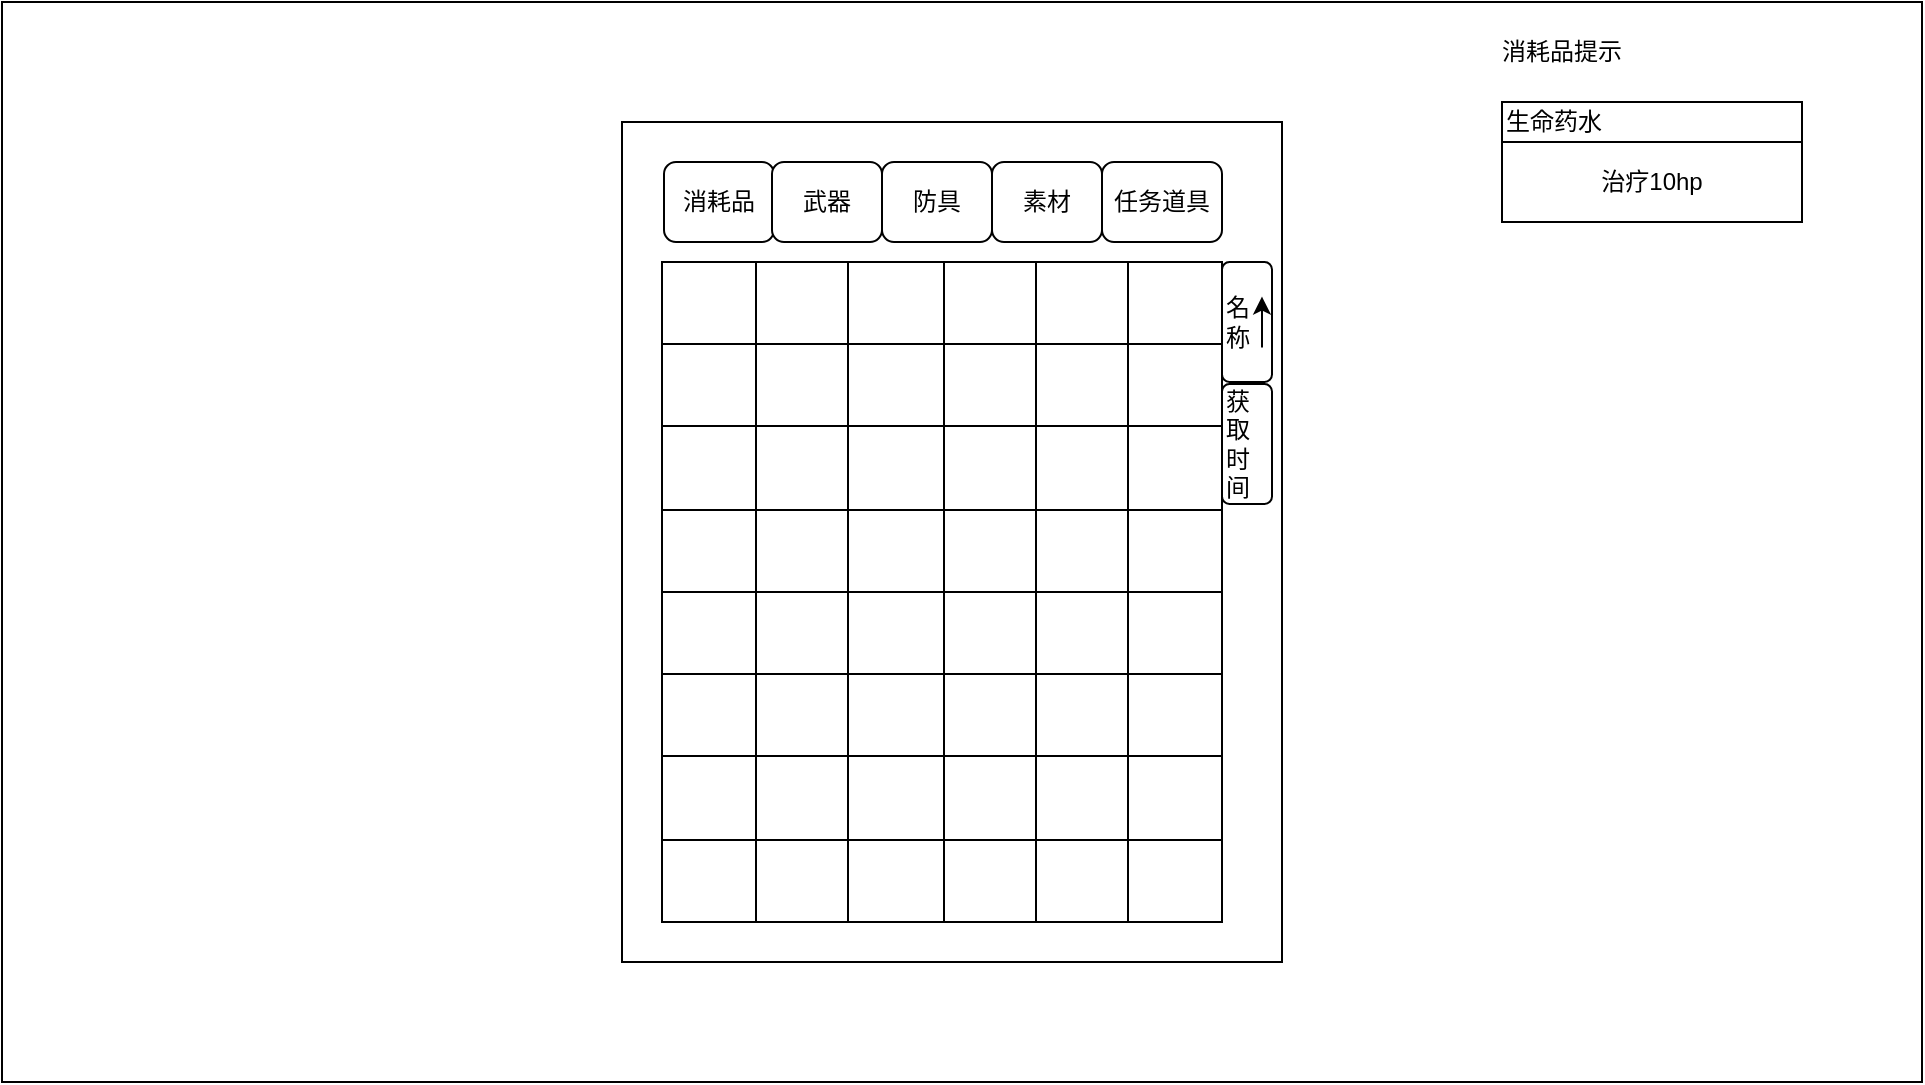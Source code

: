 <mxfile version="27.1.6">
  <diagram name="第 1 页" id="wrCyiq9yKy8BV54rm3GR">
    <mxGraphModel dx="1241" dy="495" grid="1" gridSize="10" guides="1" tooltips="1" connect="1" arrows="1" fold="1" page="1" pageScale="1" pageWidth="827" pageHeight="1169" math="0" shadow="0">
      <root>
        <mxCell id="0" />
        <mxCell id="1" parent="0" />
        <mxCell id="XtQHe_jJkyNiMRD9y-V6-1" value="" style="rounded=0;whiteSpace=wrap;html=1;fillColor=none;movable=0;resizable=0;rotatable=0;deletable=0;editable=0;locked=1;connectable=0;" parent="1" vertex="1">
          <mxGeometry x="350" y="290" width="960" height="540" as="geometry" />
        </mxCell>
        <mxCell id="XtQHe_jJkyNiMRD9y-V6-2" value="" style="rounded=0;whiteSpace=wrap;html=1;fillColor=none;" parent="1" vertex="1">
          <mxGeometry x="660" y="350" width="330" height="420" as="geometry" />
        </mxCell>
        <mxCell id="XtQHe_jJkyNiMRD9y-V6-34" value="消耗品" style="rounded=1;whiteSpace=wrap;html=1;" parent="1" vertex="1">
          <mxGeometry x="681" y="370" width="55" height="40" as="geometry" />
        </mxCell>
        <mxCell id="XtQHe_jJkyNiMRD9y-V6-35" value="武器" style="rounded=1;whiteSpace=wrap;html=1;" parent="1" vertex="1">
          <mxGeometry x="735" y="370" width="55" height="40" as="geometry" />
        </mxCell>
        <mxCell id="XtQHe_jJkyNiMRD9y-V6-36" value="防具" style="rounded=1;whiteSpace=wrap;html=1;" parent="1" vertex="1">
          <mxGeometry x="790" y="370" width="55" height="40" as="geometry" />
        </mxCell>
        <mxCell id="XtQHe_jJkyNiMRD9y-V6-37" value="任务道具" style="rounded=1;whiteSpace=wrap;html=1;" parent="1" vertex="1">
          <mxGeometry x="900" y="370" width="60" height="40" as="geometry" />
        </mxCell>
        <mxCell id="XtQHe_jJkyNiMRD9y-V6-3" value="" style="shape=table;startSize=0;container=1;collapsible=0;childLayout=tableLayout;fillColor=none;rounded=0;shadow=0;" parent="1" vertex="1">
          <mxGeometry x="680" y="420" width="280" height="330" as="geometry" />
        </mxCell>
        <mxCell id="XtQHe_jJkyNiMRD9y-V6-4" value="" style="shape=tableRow;horizontal=0;startSize=0;swimlaneHead=0;swimlaneBody=0;strokeColor=inherit;top=0;left=0;bottom=0;right=0;collapsible=0;dropTarget=0;fillColor=none;points=[[0,0.5],[1,0.5]];portConstraint=eastwest;" parent="XtQHe_jJkyNiMRD9y-V6-3" vertex="1">
          <mxGeometry width="280" height="41" as="geometry" />
        </mxCell>
        <mxCell id="XtQHe_jJkyNiMRD9y-V6-5" value="" style="shape=partialRectangle;html=1;whiteSpace=wrap;connectable=0;strokeColor=inherit;overflow=hidden;fillColor=none;top=0;left=0;bottom=0;right=0;pointerEvents=1;" parent="XtQHe_jJkyNiMRD9y-V6-4" vertex="1">
          <mxGeometry width="47" height="41" as="geometry">
            <mxRectangle width="47" height="41" as="alternateBounds" />
          </mxGeometry>
        </mxCell>
        <mxCell id="XtQHe_jJkyNiMRD9y-V6-6" value="" style="shape=partialRectangle;html=1;whiteSpace=wrap;connectable=0;strokeColor=inherit;overflow=hidden;fillColor=none;top=0;left=0;bottom=0;right=0;pointerEvents=1;" parent="XtQHe_jJkyNiMRD9y-V6-4" vertex="1">
          <mxGeometry x="47" width="46" height="41" as="geometry">
            <mxRectangle width="46" height="41" as="alternateBounds" />
          </mxGeometry>
        </mxCell>
        <mxCell id="XtQHe_jJkyNiMRD9y-V6-7" value="" style="shape=partialRectangle;html=1;whiteSpace=wrap;connectable=0;strokeColor=inherit;overflow=hidden;fillColor=none;top=0;left=0;bottom=0;right=0;pointerEvents=1;" parent="XtQHe_jJkyNiMRD9y-V6-4" vertex="1">
          <mxGeometry x="93" width="48" height="41" as="geometry">
            <mxRectangle width="48" height="41" as="alternateBounds" />
          </mxGeometry>
        </mxCell>
        <mxCell id="XtQHe_jJkyNiMRD9y-V6-8" value="" style="shape=partialRectangle;html=1;whiteSpace=wrap;connectable=0;strokeColor=inherit;overflow=hidden;fillColor=none;top=0;left=0;bottom=0;right=0;pointerEvents=1;" parent="XtQHe_jJkyNiMRD9y-V6-4" vertex="1">
          <mxGeometry x="141" width="46" height="41" as="geometry">
            <mxRectangle width="46" height="41" as="alternateBounds" />
          </mxGeometry>
        </mxCell>
        <mxCell id="XtQHe_jJkyNiMRD9y-V6-38" style="shape=partialRectangle;html=1;whiteSpace=wrap;connectable=0;strokeColor=inherit;overflow=hidden;fillColor=none;top=0;left=0;bottom=0;right=0;pointerEvents=1;" parent="XtQHe_jJkyNiMRD9y-V6-4" vertex="1">
          <mxGeometry x="187" width="46" height="41" as="geometry">
            <mxRectangle width="46" height="41" as="alternateBounds" />
          </mxGeometry>
        </mxCell>
        <mxCell id="XtQHe_jJkyNiMRD9y-V6-44" style="shape=partialRectangle;html=1;whiteSpace=wrap;connectable=0;strokeColor=inherit;overflow=hidden;fillColor=none;top=0;left=0;bottom=0;right=0;pointerEvents=1;" parent="XtQHe_jJkyNiMRD9y-V6-4" vertex="1">
          <mxGeometry x="233" width="47" height="41" as="geometry">
            <mxRectangle width="47" height="41" as="alternateBounds" />
          </mxGeometry>
        </mxCell>
        <mxCell id="XtQHe_jJkyNiMRD9y-V6-9" value="" style="shape=tableRow;horizontal=0;startSize=0;swimlaneHead=0;swimlaneBody=0;strokeColor=inherit;top=0;left=0;bottom=0;right=0;collapsible=0;dropTarget=0;fillColor=none;points=[[0,0.5],[1,0.5]];portConstraint=eastwest;" parent="XtQHe_jJkyNiMRD9y-V6-3" vertex="1">
          <mxGeometry y="41" width="280" height="41" as="geometry" />
        </mxCell>
        <mxCell id="XtQHe_jJkyNiMRD9y-V6-10" value="" style="shape=partialRectangle;html=1;whiteSpace=wrap;connectable=0;strokeColor=inherit;overflow=hidden;fillColor=none;top=0;left=0;bottom=0;right=0;pointerEvents=1;" parent="XtQHe_jJkyNiMRD9y-V6-9" vertex="1">
          <mxGeometry width="47" height="41" as="geometry">
            <mxRectangle width="47" height="41" as="alternateBounds" />
          </mxGeometry>
        </mxCell>
        <mxCell id="XtQHe_jJkyNiMRD9y-V6-11" value="" style="shape=partialRectangle;html=1;whiteSpace=wrap;connectable=0;strokeColor=inherit;overflow=hidden;fillColor=none;top=0;left=0;bottom=0;right=0;pointerEvents=1;" parent="XtQHe_jJkyNiMRD9y-V6-9" vertex="1">
          <mxGeometry x="47" width="46" height="41" as="geometry">
            <mxRectangle width="46" height="41" as="alternateBounds" />
          </mxGeometry>
        </mxCell>
        <mxCell id="XtQHe_jJkyNiMRD9y-V6-12" value="" style="shape=partialRectangle;html=1;whiteSpace=wrap;connectable=0;strokeColor=inherit;overflow=hidden;fillColor=none;top=0;left=0;bottom=0;right=0;pointerEvents=1;" parent="XtQHe_jJkyNiMRD9y-V6-9" vertex="1">
          <mxGeometry x="93" width="48" height="41" as="geometry">
            <mxRectangle width="48" height="41" as="alternateBounds" />
          </mxGeometry>
        </mxCell>
        <mxCell id="XtQHe_jJkyNiMRD9y-V6-13" value="" style="shape=partialRectangle;html=1;whiteSpace=wrap;connectable=0;strokeColor=inherit;overflow=hidden;fillColor=none;top=0;left=0;bottom=0;right=0;pointerEvents=1;" parent="XtQHe_jJkyNiMRD9y-V6-9" vertex="1">
          <mxGeometry x="141" width="46" height="41" as="geometry">
            <mxRectangle width="46" height="41" as="alternateBounds" />
          </mxGeometry>
        </mxCell>
        <mxCell id="XtQHe_jJkyNiMRD9y-V6-39" style="shape=partialRectangle;html=1;whiteSpace=wrap;connectable=0;strokeColor=inherit;overflow=hidden;fillColor=none;top=0;left=0;bottom=0;right=0;pointerEvents=1;" parent="XtQHe_jJkyNiMRD9y-V6-9" vertex="1">
          <mxGeometry x="187" width="46" height="41" as="geometry">
            <mxRectangle width="46" height="41" as="alternateBounds" />
          </mxGeometry>
        </mxCell>
        <mxCell id="XtQHe_jJkyNiMRD9y-V6-45" style="shape=partialRectangle;html=1;whiteSpace=wrap;connectable=0;strokeColor=inherit;overflow=hidden;fillColor=none;top=0;left=0;bottom=0;right=0;pointerEvents=1;" parent="XtQHe_jJkyNiMRD9y-V6-9" vertex="1">
          <mxGeometry x="233" width="47" height="41" as="geometry">
            <mxRectangle width="47" height="41" as="alternateBounds" />
          </mxGeometry>
        </mxCell>
        <mxCell id="XtQHe_jJkyNiMRD9y-V6-14" value="" style="shape=tableRow;horizontal=0;startSize=0;swimlaneHead=0;swimlaneBody=0;strokeColor=inherit;top=0;left=0;bottom=0;right=0;collapsible=0;dropTarget=0;fillColor=none;points=[[0,0.5],[1,0.5]];portConstraint=eastwest;" parent="XtQHe_jJkyNiMRD9y-V6-3" vertex="1">
          <mxGeometry y="82" width="280" height="42" as="geometry" />
        </mxCell>
        <mxCell id="XtQHe_jJkyNiMRD9y-V6-15" value="" style="shape=partialRectangle;html=1;whiteSpace=wrap;connectable=0;strokeColor=inherit;overflow=hidden;fillColor=none;top=0;left=0;bottom=0;right=0;pointerEvents=1;" parent="XtQHe_jJkyNiMRD9y-V6-14" vertex="1">
          <mxGeometry width="47" height="42" as="geometry">
            <mxRectangle width="47" height="42" as="alternateBounds" />
          </mxGeometry>
        </mxCell>
        <mxCell id="XtQHe_jJkyNiMRD9y-V6-16" value="" style="shape=partialRectangle;html=1;whiteSpace=wrap;connectable=0;strokeColor=inherit;overflow=hidden;fillColor=none;top=0;left=0;bottom=0;right=0;pointerEvents=1;" parent="XtQHe_jJkyNiMRD9y-V6-14" vertex="1">
          <mxGeometry x="47" width="46" height="42" as="geometry">
            <mxRectangle width="46" height="42" as="alternateBounds" />
          </mxGeometry>
        </mxCell>
        <mxCell id="XtQHe_jJkyNiMRD9y-V6-17" value="" style="shape=partialRectangle;html=1;whiteSpace=wrap;connectable=0;strokeColor=inherit;overflow=hidden;fillColor=none;top=0;left=0;bottom=0;right=0;pointerEvents=1;" parent="XtQHe_jJkyNiMRD9y-V6-14" vertex="1">
          <mxGeometry x="93" width="48" height="42" as="geometry">
            <mxRectangle width="48" height="42" as="alternateBounds" />
          </mxGeometry>
        </mxCell>
        <mxCell id="XtQHe_jJkyNiMRD9y-V6-18" value="" style="shape=partialRectangle;html=1;whiteSpace=wrap;connectable=0;strokeColor=inherit;overflow=hidden;fillColor=none;top=0;left=0;bottom=0;right=0;pointerEvents=1;" parent="XtQHe_jJkyNiMRD9y-V6-14" vertex="1">
          <mxGeometry x="141" width="46" height="42" as="geometry">
            <mxRectangle width="46" height="42" as="alternateBounds" />
          </mxGeometry>
        </mxCell>
        <mxCell id="XtQHe_jJkyNiMRD9y-V6-40" style="shape=partialRectangle;html=1;whiteSpace=wrap;connectable=0;strokeColor=inherit;overflow=hidden;fillColor=none;top=0;left=0;bottom=0;right=0;pointerEvents=1;" parent="XtQHe_jJkyNiMRD9y-V6-14" vertex="1">
          <mxGeometry x="187" width="46" height="42" as="geometry">
            <mxRectangle width="46" height="42" as="alternateBounds" />
          </mxGeometry>
        </mxCell>
        <mxCell id="XtQHe_jJkyNiMRD9y-V6-46" style="shape=partialRectangle;html=1;whiteSpace=wrap;connectable=0;strokeColor=inherit;overflow=hidden;fillColor=none;top=0;left=0;bottom=0;right=0;pointerEvents=1;" parent="XtQHe_jJkyNiMRD9y-V6-14" vertex="1">
          <mxGeometry x="233" width="47" height="42" as="geometry">
            <mxRectangle width="47" height="42" as="alternateBounds" />
          </mxGeometry>
        </mxCell>
        <mxCell id="XtQHe_jJkyNiMRD9y-V6-19" value="" style="shape=tableRow;horizontal=0;startSize=0;swimlaneHead=0;swimlaneBody=0;strokeColor=inherit;top=0;left=0;bottom=0;right=0;collapsible=0;dropTarget=0;fillColor=none;points=[[0,0.5],[1,0.5]];portConstraint=eastwest;" parent="XtQHe_jJkyNiMRD9y-V6-3" vertex="1">
          <mxGeometry y="124" width="280" height="41" as="geometry" />
        </mxCell>
        <mxCell id="XtQHe_jJkyNiMRD9y-V6-20" value="" style="shape=partialRectangle;html=1;whiteSpace=wrap;connectable=0;strokeColor=inherit;overflow=hidden;fillColor=none;top=0;left=0;bottom=0;right=0;pointerEvents=1;" parent="XtQHe_jJkyNiMRD9y-V6-19" vertex="1">
          <mxGeometry width="47" height="41" as="geometry">
            <mxRectangle width="47" height="41" as="alternateBounds" />
          </mxGeometry>
        </mxCell>
        <mxCell id="XtQHe_jJkyNiMRD9y-V6-21" value="" style="shape=partialRectangle;html=1;whiteSpace=wrap;connectable=0;strokeColor=inherit;overflow=hidden;fillColor=none;top=0;left=0;bottom=0;right=0;pointerEvents=1;" parent="XtQHe_jJkyNiMRD9y-V6-19" vertex="1">
          <mxGeometry x="47" width="46" height="41" as="geometry">
            <mxRectangle width="46" height="41" as="alternateBounds" />
          </mxGeometry>
        </mxCell>
        <mxCell id="XtQHe_jJkyNiMRD9y-V6-22" value="" style="shape=partialRectangle;html=1;whiteSpace=wrap;connectable=0;strokeColor=inherit;overflow=hidden;fillColor=none;top=0;left=0;bottom=0;right=0;pointerEvents=1;" parent="XtQHe_jJkyNiMRD9y-V6-19" vertex="1">
          <mxGeometry x="93" width="48" height="41" as="geometry">
            <mxRectangle width="48" height="41" as="alternateBounds" />
          </mxGeometry>
        </mxCell>
        <mxCell id="XtQHe_jJkyNiMRD9y-V6-23" value="" style="shape=partialRectangle;html=1;whiteSpace=wrap;connectable=0;strokeColor=inherit;overflow=hidden;fillColor=none;top=0;left=0;bottom=0;right=0;pointerEvents=1;" parent="XtQHe_jJkyNiMRD9y-V6-19" vertex="1">
          <mxGeometry x="141" width="46" height="41" as="geometry">
            <mxRectangle width="46" height="41" as="alternateBounds" />
          </mxGeometry>
        </mxCell>
        <mxCell id="XtQHe_jJkyNiMRD9y-V6-41" style="shape=partialRectangle;html=1;whiteSpace=wrap;connectable=0;strokeColor=inherit;overflow=hidden;fillColor=none;top=0;left=0;bottom=0;right=0;pointerEvents=1;" parent="XtQHe_jJkyNiMRD9y-V6-19" vertex="1">
          <mxGeometry x="187" width="46" height="41" as="geometry">
            <mxRectangle width="46" height="41" as="alternateBounds" />
          </mxGeometry>
        </mxCell>
        <mxCell id="XtQHe_jJkyNiMRD9y-V6-47" style="shape=partialRectangle;html=1;whiteSpace=wrap;connectable=0;strokeColor=inherit;overflow=hidden;fillColor=none;top=0;left=0;bottom=0;right=0;pointerEvents=1;" parent="XtQHe_jJkyNiMRD9y-V6-19" vertex="1">
          <mxGeometry x="233" width="47" height="41" as="geometry">
            <mxRectangle width="47" height="41" as="alternateBounds" />
          </mxGeometry>
        </mxCell>
        <mxCell id="XtQHe_jJkyNiMRD9y-V6-24" value="" style="shape=tableRow;horizontal=0;startSize=0;swimlaneHead=0;swimlaneBody=0;strokeColor=inherit;top=0;left=0;bottom=0;right=0;collapsible=0;dropTarget=0;fillColor=none;points=[[0,0.5],[1,0.5]];portConstraint=eastwest;" parent="XtQHe_jJkyNiMRD9y-V6-3" vertex="1">
          <mxGeometry y="165" width="280" height="41" as="geometry" />
        </mxCell>
        <mxCell id="XtQHe_jJkyNiMRD9y-V6-25" value="" style="shape=partialRectangle;html=1;whiteSpace=wrap;connectable=0;strokeColor=inherit;overflow=hidden;fillColor=none;top=0;left=0;bottom=0;right=0;pointerEvents=1;" parent="XtQHe_jJkyNiMRD9y-V6-24" vertex="1">
          <mxGeometry width="47" height="41" as="geometry">
            <mxRectangle width="47" height="41" as="alternateBounds" />
          </mxGeometry>
        </mxCell>
        <mxCell id="XtQHe_jJkyNiMRD9y-V6-26" value="" style="shape=partialRectangle;html=1;whiteSpace=wrap;connectable=0;strokeColor=inherit;overflow=hidden;fillColor=none;top=0;left=0;bottom=0;right=0;pointerEvents=1;" parent="XtQHe_jJkyNiMRD9y-V6-24" vertex="1">
          <mxGeometry x="47" width="46" height="41" as="geometry">
            <mxRectangle width="46" height="41" as="alternateBounds" />
          </mxGeometry>
        </mxCell>
        <mxCell id="XtQHe_jJkyNiMRD9y-V6-27" value="" style="shape=partialRectangle;html=1;whiteSpace=wrap;connectable=0;strokeColor=inherit;overflow=hidden;fillColor=none;top=0;left=0;bottom=0;right=0;pointerEvents=1;" parent="XtQHe_jJkyNiMRD9y-V6-24" vertex="1">
          <mxGeometry x="93" width="48" height="41" as="geometry">
            <mxRectangle width="48" height="41" as="alternateBounds" />
          </mxGeometry>
        </mxCell>
        <mxCell id="XtQHe_jJkyNiMRD9y-V6-28" value="" style="shape=partialRectangle;html=1;whiteSpace=wrap;connectable=0;strokeColor=inherit;overflow=hidden;fillColor=none;top=0;left=0;bottom=0;right=0;pointerEvents=1;" parent="XtQHe_jJkyNiMRD9y-V6-24" vertex="1">
          <mxGeometry x="141" width="46" height="41" as="geometry">
            <mxRectangle width="46" height="41" as="alternateBounds" />
          </mxGeometry>
        </mxCell>
        <mxCell id="XtQHe_jJkyNiMRD9y-V6-42" style="shape=partialRectangle;html=1;whiteSpace=wrap;connectable=0;strokeColor=inherit;overflow=hidden;fillColor=none;top=0;left=0;bottom=0;right=0;pointerEvents=1;" parent="XtQHe_jJkyNiMRD9y-V6-24" vertex="1">
          <mxGeometry x="187" width="46" height="41" as="geometry">
            <mxRectangle width="46" height="41" as="alternateBounds" />
          </mxGeometry>
        </mxCell>
        <mxCell id="XtQHe_jJkyNiMRD9y-V6-48" style="shape=partialRectangle;html=1;whiteSpace=wrap;connectable=0;strokeColor=inherit;overflow=hidden;fillColor=none;top=0;left=0;bottom=0;right=0;pointerEvents=1;" parent="XtQHe_jJkyNiMRD9y-V6-24" vertex="1">
          <mxGeometry x="233" width="47" height="41" as="geometry">
            <mxRectangle width="47" height="41" as="alternateBounds" />
          </mxGeometry>
        </mxCell>
        <mxCell id="XtQHe_jJkyNiMRD9y-V6-29" value="" style="shape=tableRow;horizontal=0;startSize=0;swimlaneHead=0;swimlaneBody=0;strokeColor=inherit;top=0;left=0;bottom=0;right=0;collapsible=0;dropTarget=0;fillColor=none;points=[[0,0.5],[1,0.5]];portConstraint=eastwest;" parent="XtQHe_jJkyNiMRD9y-V6-3" vertex="1">
          <mxGeometry y="206" width="280" height="41" as="geometry" />
        </mxCell>
        <mxCell id="XtQHe_jJkyNiMRD9y-V6-30" value="" style="shape=partialRectangle;html=1;whiteSpace=wrap;connectable=0;strokeColor=inherit;overflow=hidden;fillColor=none;top=0;left=0;bottom=0;right=0;pointerEvents=1;" parent="XtQHe_jJkyNiMRD9y-V6-29" vertex="1">
          <mxGeometry width="47" height="41" as="geometry">
            <mxRectangle width="47" height="41" as="alternateBounds" />
          </mxGeometry>
        </mxCell>
        <mxCell id="XtQHe_jJkyNiMRD9y-V6-31" value="" style="shape=partialRectangle;html=1;whiteSpace=wrap;connectable=0;strokeColor=inherit;overflow=hidden;fillColor=none;top=0;left=0;bottom=0;right=0;pointerEvents=1;" parent="XtQHe_jJkyNiMRD9y-V6-29" vertex="1">
          <mxGeometry x="47" width="46" height="41" as="geometry">
            <mxRectangle width="46" height="41" as="alternateBounds" />
          </mxGeometry>
        </mxCell>
        <mxCell id="XtQHe_jJkyNiMRD9y-V6-32" value="" style="shape=partialRectangle;html=1;whiteSpace=wrap;connectable=0;strokeColor=inherit;overflow=hidden;fillColor=none;top=0;left=0;bottom=0;right=0;pointerEvents=1;" parent="XtQHe_jJkyNiMRD9y-V6-29" vertex="1">
          <mxGeometry x="93" width="48" height="41" as="geometry">
            <mxRectangle width="48" height="41" as="alternateBounds" />
          </mxGeometry>
        </mxCell>
        <mxCell id="XtQHe_jJkyNiMRD9y-V6-33" value="" style="shape=partialRectangle;html=1;whiteSpace=wrap;connectable=0;strokeColor=inherit;overflow=hidden;fillColor=none;top=0;left=0;bottom=0;right=0;pointerEvents=1;" parent="XtQHe_jJkyNiMRD9y-V6-29" vertex="1">
          <mxGeometry x="141" width="46" height="41" as="geometry">
            <mxRectangle width="46" height="41" as="alternateBounds" />
          </mxGeometry>
        </mxCell>
        <mxCell id="XtQHe_jJkyNiMRD9y-V6-43" style="shape=partialRectangle;html=1;whiteSpace=wrap;connectable=0;strokeColor=inherit;overflow=hidden;fillColor=none;top=0;left=0;bottom=0;right=0;pointerEvents=1;" parent="XtQHe_jJkyNiMRD9y-V6-29" vertex="1">
          <mxGeometry x="187" width="46" height="41" as="geometry">
            <mxRectangle width="46" height="41" as="alternateBounds" />
          </mxGeometry>
        </mxCell>
        <mxCell id="XtQHe_jJkyNiMRD9y-V6-49" style="shape=partialRectangle;html=1;whiteSpace=wrap;connectable=0;strokeColor=inherit;overflow=hidden;fillColor=none;top=0;left=0;bottom=0;right=0;pointerEvents=1;" parent="XtQHe_jJkyNiMRD9y-V6-29" vertex="1">
          <mxGeometry x="233" width="47" height="41" as="geometry">
            <mxRectangle width="47" height="41" as="alternateBounds" />
          </mxGeometry>
        </mxCell>
        <mxCell id="XtQHe_jJkyNiMRD9y-V6-51" style="shape=tableRow;horizontal=0;startSize=0;swimlaneHead=0;swimlaneBody=0;strokeColor=inherit;top=0;left=0;bottom=0;right=0;collapsible=0;dropTarget=0;fillColor=none;points=[[0,0.5],[1,0.5]];portConstraint=eastwest;" parent="XtQHe_jJkyNiMRD9y-V6-3" vertex="1">
          <mxGeometry y="247" width="280" height="42" as="geometry" />
        </mxCell>
        <mxCell id="XtQHe_jJkyNiMRD9y-V6-52" style="shape=partialRectangle;html=1;whiteSpace=wrap;connectable=0;strokeColor=inherit;overflow=hidden;fillColor=none;top=0;left=0;bottom=0;right=0;pointerEvents=1;" parent="XtQHe_jJkyNiMRD9y-V6-51" vertex="1">
          <mxGeometry width="47" height="42" as="geometry">
            <mxRectangle width="47" height="42" as="alternateBounds" />
          </mxGeometry>
        </mxCell>
        <mxCell id="XtQHe_jJkyNiMRD9y-V6-53" style="shape=partialRectangle;html=1;whiteSpace=wrap;connectable=0;strokeColor=inherit;overflow=hidden;fillColor=none;top=0;left=0;bottom=0;right=0;pointerEvents=1;" parent="XtQHe_jJkyNiMRD9y-V6-51" vertex="1">
          <mxGeometry x="47" width="46" height="42" as="geometry">
            <mxRectangle width="46" height="42" as="alternateBounds" />
          </mxGeometry>
        </mxCell>
        <mxCell id="XtQHe_jJkyNiMRD9y-V6-54" style="shape=partialRectangle;html=1;whiteSpace=wrap;connectable=0;strokeColor=inherit;overflow=hidden;fillColor=none;top=0;left=0;bottom=0;right=0;pointerEvents=1;" parent="XtQHe_jJkyNiMRD9y-V6-51" vertex="1">
          <mxGeometry x="93" width="48" height="42" as="geometry">
            <mxRectangle width="48" height="42" as="alternateBounds" />
          </mxGeometry>
        </mxCell>
        <mxCell id="XtQHe_jJkyNiMRD9y-V6-55" style="shape=partialRectangle;html=1;whiteSpace=wrap;connectable=0;strokeColor=inherit;overflow=hidden;fillColor=none;top=0;left=0;bottom=0;right=0;pointerEvents=1;" parent="XtQHe_jJkyNiMRD9y-V6-51" vertex="1">
          <mxGeometry x="141" width="46" height="42" as="geometry">
            <mxRectangle width="46" height="42" as="alternateBounds" />
          </mxGeometry>
        </mxCell>
        <mxCell id="XtQHe_jJkyNiMRD9y-V6-56" style="shape=partialRectangle;html=1;whiteSpace=wrap;connectable=0;strokeColor=inherit;overflow=hidden;fillColor=none;top=0;left=0;bottom=0;right=0;pointerEvents=1;" parent="XtQHe_jJkyNiMRD9y-V6-51" vertex="1">
          <mxGeometry x="187" width="46" height="42" as="geometry">
            <mxRectangle width="46" height="42" as="alternateBounds" />
          </mxGeometry>
        </mxCell>
        <mxCell id="XtQHe_jJkyNiMRD9y-V6-57" style="shape=partialRectangle;html=1;whiteSpace=wrap;connectable=0;strokeColor=inherit;overflow=hidden;fillColor=none;top=0;left=0;bottom=0;right=0;pointerEvents=1;" parent="XtQHe_jJkyNiMRD9y-V6-51" vertex="1">
          <mxGeometry x="233" width="47" height="42" as="geometry">
            <mxRectangle width="47" height="42" as="alternateBounds" />
          </mxGeometry>
        </mxCell>
        <mxCell id="XtQHe_jJkyNiMRD9y-V6-58" style="shape=tableRow;horizontal=0;startSize=0;swimlaneHead=0;swimlaneBody=0;strokeColor=inherit;top=0;left=0;bottom=0;right=0;collapsible=0;dropTarget=0;fillColor=none;points=[[0,0.5],[1,0.5]];portConstraint=eastwest;" parent="XtQHe_jJkyNiMRD9y-V6-3" vertex="1">
          <mxGeometry y="289" width="280" height="41" as="geometry" />
        </mxCell>
        <mxCell id="XtQHe_jJkyNiMRD9y-V6-59" style="shape=partialRectangle;html=1;whiteSpace=wrap;connectable=0;strokeColor=inherit;overflow=hidden;fillColor=none;top=0;left=0;bottom=0;right=0;pointerEvents=1;" parent="XtQHe_jJkyNiMRD9y-V6-58" vertex="1">
          <mxGeometry width="47" height="41" as="geometry">
            <mxRectangle width="47" height="41" as="alternateBounds" />
          </mxGeometry>
        </mxCell>
        <mxCell id="XtQHe_jJkyNiMRD9y-V6-60" style="shape=partialRectangle;html=1;whiteSpace=wrap;connectable=0;strokeColor=inherit;overflow=hidden;fillColor=none;top=0;left=0;bottom=0;right=0;pointerEvents=1;" parent="XtQHe_jJkyNiMRD9y-V6-58" vertex="1">
          <mxGeometry x="47" width="46" height="41" as="geometry">
            <mxRectangle width="46" height="41" as="alternateBounds" />
          </mxGeometry>
        </mxCell>
        <mxCell id="XtQHe_jJkyNiMRD9y-V6-61" style="shape=partialRectangle;html=1;whiteSpace=wrap;connectable=0;strokeColor=inherit;overflow=hidden;fillColor=none;top=0;left=0;bottom=0;right=0;pointerEvents=1;" parent="XtQHe_jJkyNiMRD9y-V6-58" vertex="1">
          <mxGeometry x="93" width="48" height="41" as="geometry">
            <mxRectangle width="48" height="41" as="alternateBounds" />
          </mxGeometry>
        </mxCell>
        <mxCell id="XtQHe_jJkyNiMRD9y-V6-62" style="shape=partialRectangle;html=1;whiteSpace=wrap;connectable=0;strokeColor=inherit;overflow=hidden;fillColor=none;top=0;left=0;bottom=0;right=0;pointerEvents=1;" parent="XtQHe_jJkyNiMRD9y-V6-58" vertex="1">
          <mxGeometry x="141" width="46" height="41" as="geometry">
            <mxRectangle width="46" height="41" as="alternateBounds" />
          </mxGeometry>
        </mxCell>
        <mxCell id="XtQHe_jJkyNiMRD9y-V6-63" style="shape=partialRectangle;html=1;whiteSpace=wrap;connectable=0;strokeColor=inherit;overflow=hidden;fillColor=none;top=0;left=0;bottom=0;right=0;pointerEvents=1;" parent="XtQHe_jJkyNiMRD9y-V6-58" vertex="1">
          <mxGeometry x="187" width="46" height="41" as="geometry">
            <mxRectangle width="46" height="41" as="alternateBounds" />
          </mxGeometry>
        </mxCell>
        <mxCell id="XtQHe_jJkyNiMRD9y-V6-64" style="shape=partialRectangle;html=1;whiteSpace=wrap;connectable=0;strokeColor=inherit;overflow=hidden;fillColor=none;top=0;left=0;bottom=0;right=0;pointerEvents=1;" parent="XtQHe_jJkyNiMRD9y-V6-58" vertex="1">
          <mxGeometry x="233" width="47" height="41" as="geometry">
            <mxRectangle width="47" height="41" as="alternateBounds" />
          </mxGeometry>
        </mxCell>
        <mxCell id="XtQHe_jJkyNiMRD9y-V6-50" value="素材" style="rounded=1;whiteSpace=wrap;html=1;" parent="1" vertex="1">
          <mxGeometry x="845" y="370" width="55" height="40" as="geometry" />
        </mxCell>
        <mxCell id="XtQHe_jJkyNiMRD9y-V6-66" value="消耗品提示" style="text;strokeColor=none;align=center;fillColor=none;html=1;verticalAlign=middle;whiteSpace=wrap;rounded=0;" parent="1" vertex="1">
          <mxGeometry x="1090" y="300" width="80" height="30" as="geometry" />
        </mxCell>
        <mxCell id="XtQHe_jJkyNiMRD9y-V6-67" value="" style="shape=table;startSize=0;container=1;collapsible=0;childLayout=tableLayout;" parent="1" vertex="1">
          <mxGeometry x="1100" y="340" width="150" height="60" as="geometry" />
        </mxCell>
        <mxCell id="XtQHe_jJkyNiMRD9y-V6-68" value="" style="shape=tableRow;horizontal=0;startSize=0;swimlaneHead=0;swimlaneBody=0;strokeColor=inherit;top=0;left=0;bottom=0;right=0;collapsible=0;dropTarget=0;fillColor=none;points=[[0,0.5],[1,0.5]];portConstraint=eastwest;" parent="XtQHe_jJkyNiMRD9y-V6-67" vertex="1">
          <mxGeometry width="150" height="20" as="geometry" />
        </mxCell>
        <mxCell id="XtQHe_jJkyNiMRD9y-V6-69" value="生命药水" style="shape=partialRectangle;html=1;whiteSpace=wrap;connectable=0;strokeColor=inherit;overflow=hidden;fillColor=none;top=0;left=0;bottom=0;right=0;pointerEvents=1;align=left;" parent="XtQHe_jJkyNiMRD9y-V6-68" vertex="1">
          <mxGeometry width="150" height="20" as="geometry">
            <mxRectangle width="150" height="20" as="alternateBounds" />
          </mxGeometry>
        </mxCell>
        <mxCell id="XtQHe_jJkyNiMRD9y-V6-70" value="" style="shape=tableRow;horizontal=0;startSize=0;swimlaneHead=0;swimlaneBody=0;strokeColor=inherit;top=0;left=0;bottom=0;right=0;collapsible=0;dropTarget=0;fillColor=none;points=[[0,0.5],[1,0.5]];portConstraint=eastwest;" parent="XtQHe_jJkyNiMRD9y-V6-67" vertex="1">
          <mxGeometry y="20" width="150" height="40" as="geometry" />
        </mxCell>
        <mxCell id="XtQHe_jJkyNiMRD9y-V6-71" value="治疗10h&lt;span style=&quot;background-color: transparent; color: light-dark(rgb(0, 0, 0), rgb(255, 255, 255));&quot;&gt;p&lt;/span&gt;" style="shape=partialRectangle;html=1;whiteSpace=wrap;connectable=0;strokeColor=inherit;overflow=hidden;fillColor=none;top=0;left=0;bottom=0;right=0;pointerEvents=1;" parent="XtQHe_jJkyNiMRD9y-V6-70" vertex="1">
          <mxGeometry width="150" height="40" as="geometry">
            <mxRectangle width="150" height="40" as="alternateBounds" />
          </mxGeometry>
        </mxCell>
        <mxCell id="XtQHe_jJkyNiMRD9y-V6-72" value="名称" style="rounded=1;whiteSpace=wrap;html=1;align=left;" parent="1" vertex="1">
          <mxGeometry x="960" y="420" width="25" height="60" as="geometry" />
        </mxCell>
        <mxCell id="XtQHe_jJkyNiMRD9y-V6-73" value="获取时间" style="rounded=1;whiteSpace=wrap;html=1;align=left;" parent="1" vertex="1">
          <mxGeometry x="960" y="481" width="25" height="60" as="geometry" />
        </mxCell>
        <mxCell id="2xsnZAV5AUe18enBX9PR-1" value="" style="endArrow=classic;html=1;rounded=0;" edge="1" parent="1">
          <mxGeometry width="50" height="50" relative="1" as="geometry">
            <mxPoint x="980.0" y="462.7" as="sourcePoint" />
            <mxPoint x="980.0" y="437.3" as="targetPoint" />
          </mxGeometry>
        </mxCell>
      </root>
    </mxGraphModel>
  </diagram>
</mxfile>
